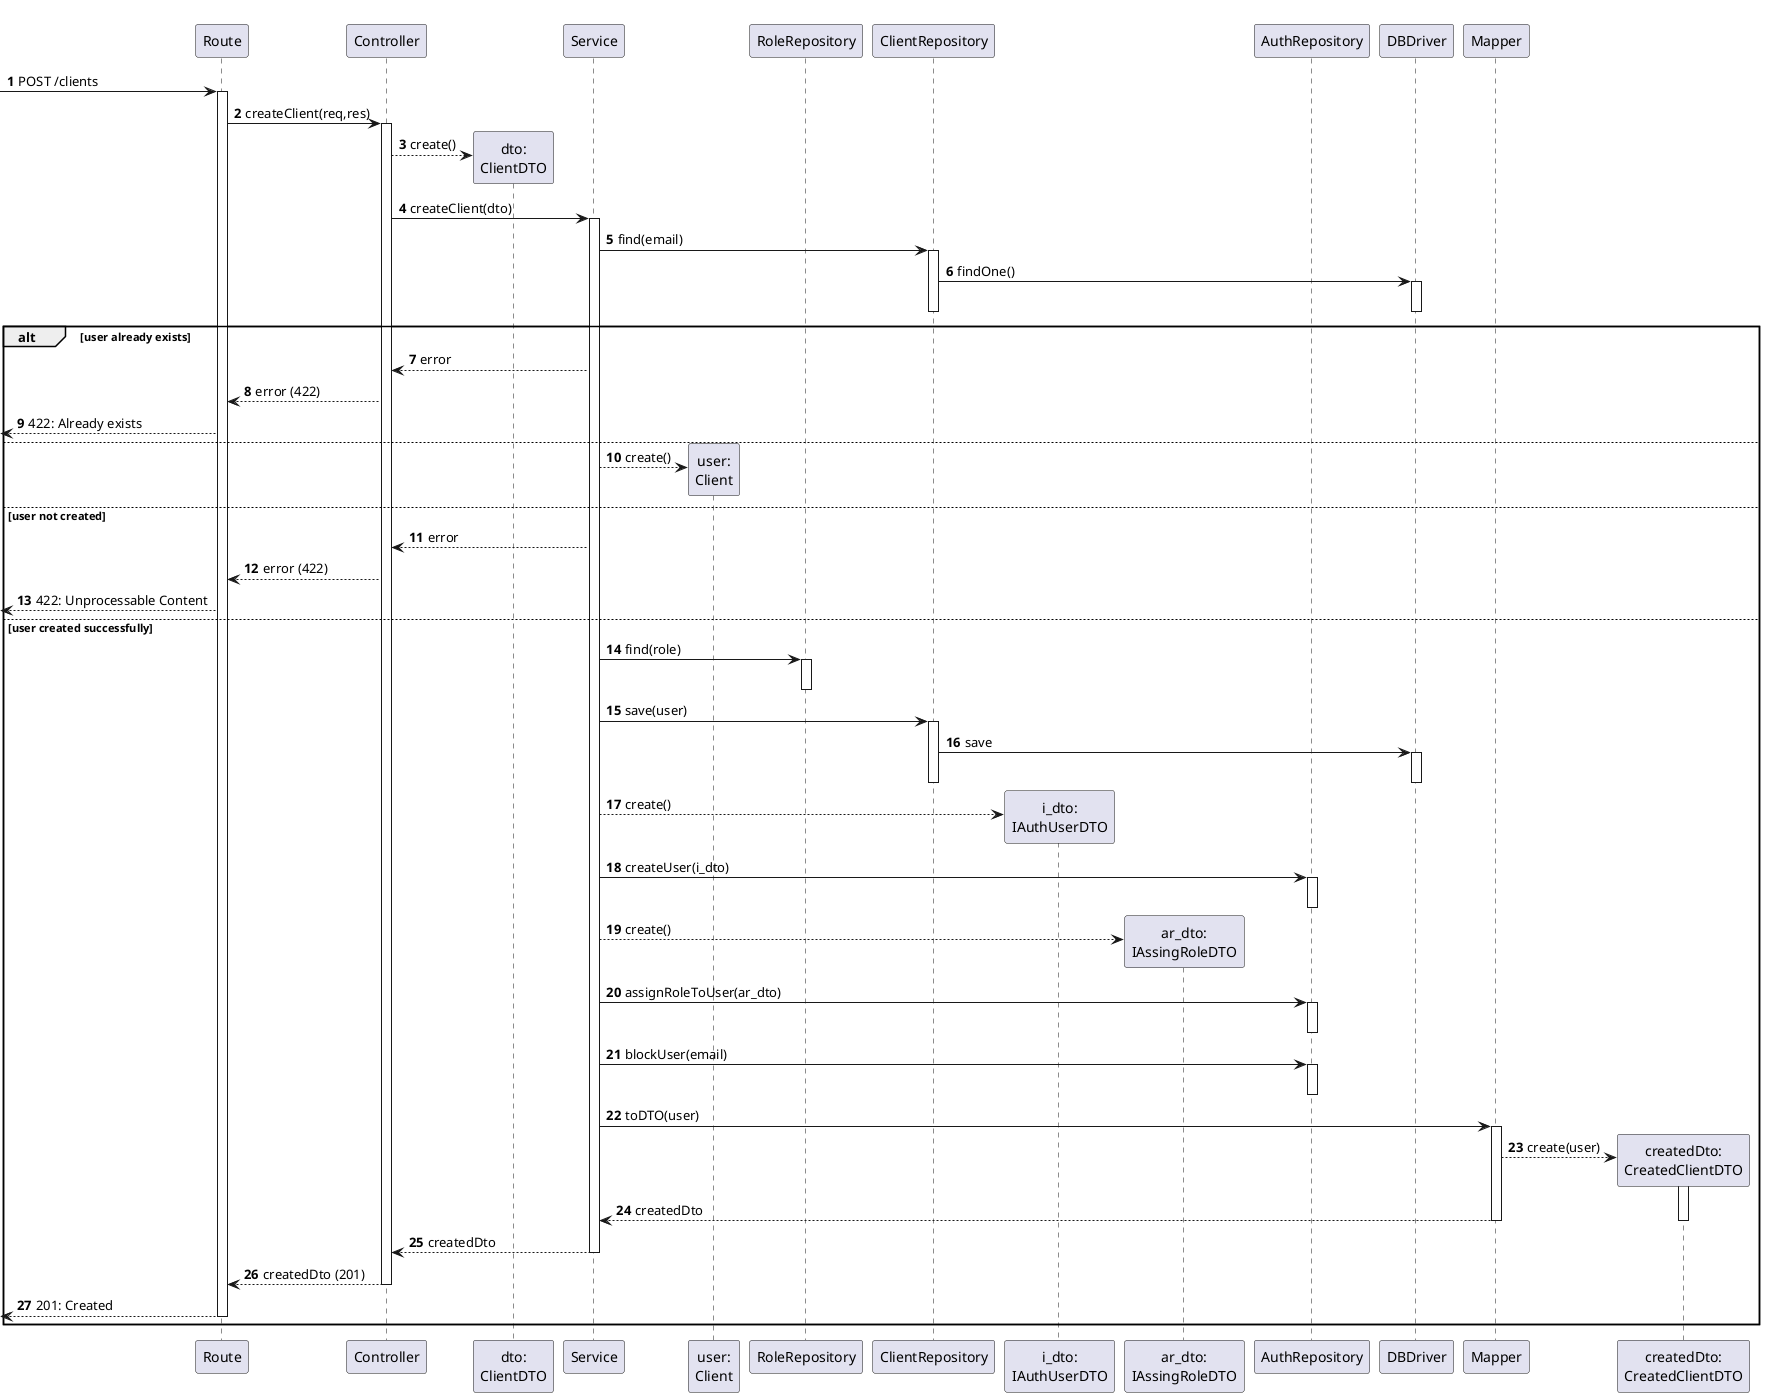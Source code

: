 @startuml
autonumber

participant "Route" as r
participant "Controller" as ctrl
participant "dto:\nClientDTO" as xdto
participant "Service" as svc
participant "user:\nClient" as b

participant "RoleRepository" as r_repo
participant "ClientRepository" as repo
participant "i_dto:\nIAuthUserDTO" as i_dto
participant "ar_dto:\nIAssingRoleDTO" as ar_dto
participant "AuthRepository" as a_repo


participant "DBDriver" as db


participant "Mapper" as map

participant "createdDto:\nCreatedClientDTO" as dto


[-> r : POST /clients
activate r
    r -> ctrl : createClient(req,res)

    activate ctrl
        ctrl --> xdto ** : create()
        ctrl -> svc : createClient(dto)
        activate svc
            svc -> repo: find(email)
            activate repo
                repo -> db : findOne()
                activate db
                deactivate db
            deactivate repo

            alt user already exists
                svc --> ctrl : error
                ctrl --> r : error (422)
                [<-- r : 422: Already exists

            else
            svc --> b ** : create()

            else user not created
                svc --> ctrl : error
                ctrl --> r : error (422)
                [<-- r : 422: Unprocessable Content
            else user created successfully

                svc -> r_repo: find(role)
                activate r_repo
                deactivate r_repo


                svc -> repo : save(user)
                activate repo
                    repo -> db : save
                    activate db
                    deactivate db
                deactivate repo

                svc --> i_dto ** : create()
                svc -> a_repo : createUser(i_dto)
                activate a_repo
                deactivate a_repo

                svc --> ar_dto ** : create()
                svc -> a_repo : assignRoleToUser(ar_dto)
                activate a_repo
                deactivate a_repo

                svc -> a_repo : blockUser(email)
                activate a_repo
                deactivate a_repo

                svc -> map : toDTO(user)
                activate map
                    map --> dto **: create(user)
                    activate dto
                        map --> svc : createdDto
                    deactivate dto
                deactivate map

                svc --> ctrl : createdDto
            deactivate svc

            ctrl --> r : createdDto (201)
        deactivate ctrl
    [<-- r : 201: Created
deactivate r
end

@enduml
